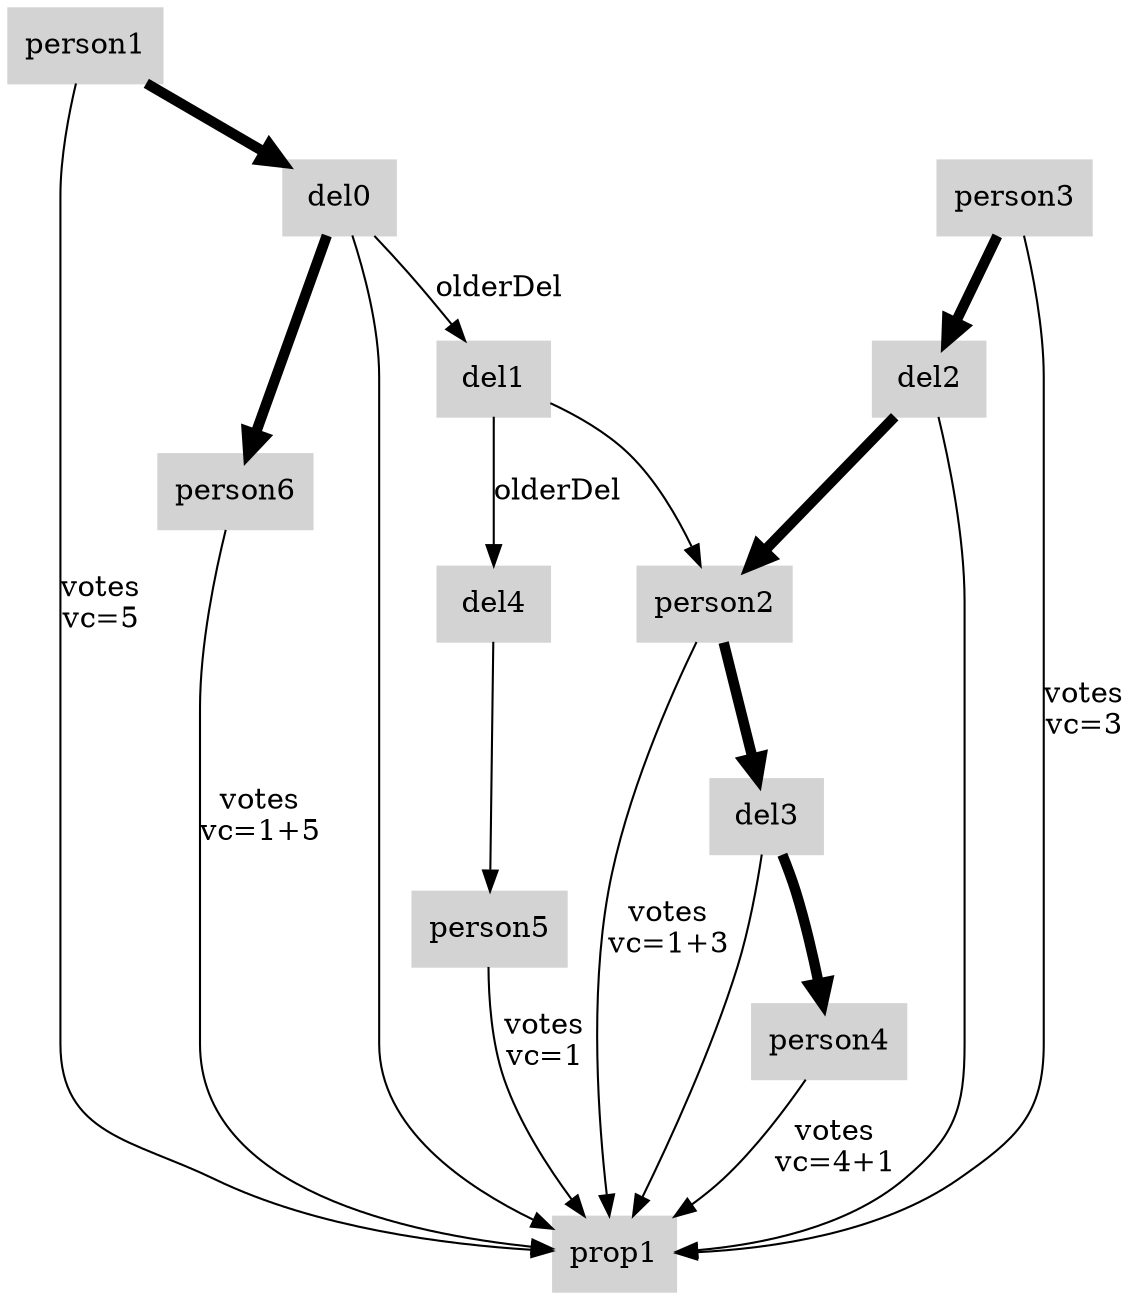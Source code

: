 digraph G {
  node [shape=box, style=filled, color=lightgrey];
  person1; person2; person3; person4; person5; person6;
  prop1;   
  del0; del1; del2; del3; del4;
  node [shape=ellipse, style=filled, color=white];
  person1 -> del0 -> person6 [penwidth=5.0];
  del0 -> del1 [label="olderDel"];
  del0 -> prop1;
  person2 -> del3 -> person4 [penwidth=5.0];
  person1 -> prop1  [label="votes\nvc=5"];
  person3 -> prop1  [label="votes\nvc=3"];
  person2 -> prop1  [label="votes\nvc=1+3"];
  person5 -> prop1  [label="votes\nvc=1"];
  person6 -> prop1  [label="votes\nvc=1+5"];
  del1 -> del4      [label="olderDel"];
  del4 -> person5; 
  del1 -> person2;
  del3 -> prop1;
  person3 -> del2 -> person2  [penwidth=5.0];
  del2 -> prop1; 
  person4 -> prop1  [label="votes\nvc=4+1"];
}
